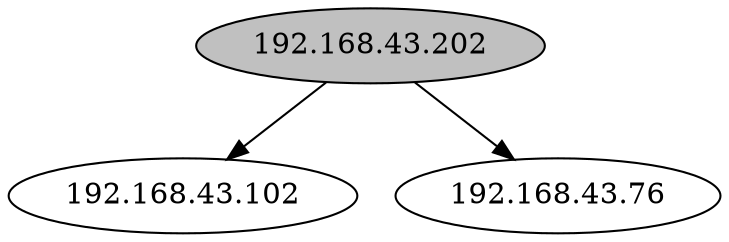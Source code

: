 digraph DAG {
S0[label="192.168.43.202",fillcolor=grey,style=filled];
S1[label="192.168.43.102"];
S0[label="192.168.43.202",fillcolor=grey,style=filled];
S3[label="192.168.43.76"];
S0 -> S1
S0 -> S3
}